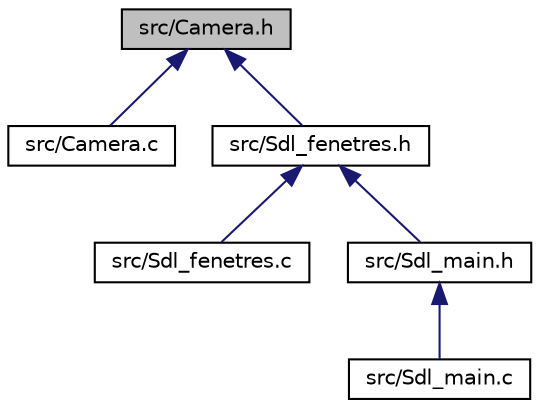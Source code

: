 digraph "src/Camera.h"
{
  edge [fontname="Helvetica",fontsize="10",labelfontname="Helvetica",labelfontsize="10"];
  node [fontname="Helvetica",fontsize="10",shape=record];
  Node1 [label="src/Camera.h",height=0.2,width=0.4,color="black", fillcolor="grey75", style="filled", fontcolor="black"];
  Node1 -> Node2 [dir="back",color="midnightblue",fontsize="10",style="solid",fontname="Helvetica"];
  Node2 [label="src/Camera.c",height=0.2,width=0.4,color="black", fillcolor="white", style="filled",URL="$Camera_8c.html"];
  Node1 -> Node3 [dir="back",color="midnightblue",fontsize="10",style="solid",fontname="Helvetica"];
  Node3 [label="src/Sdl_fenetres.h",height=0.2,width=0.4,color="black", fillcolor="white", style="filled",URL="$Sdl__fenetres_8h.html"];
  Node3 -> Node4 [dir="back",color="midnightblue",fontsize="10",style="solid",fontname="Helvetica"];
  Node4 [label="src/Sdl_fenetres.c",height=0.2,width=0.4,color="black", fillcolor="white", style="filled",URL="$Sdl__fenetres_8c.html"];
  Node3 -> Node5 [dir="back",color="midnightblue",fontsize="10",style="solid",fontname="Helvetica"];
  Node5 [label="src/Sdl_main.h",height=0.2,width=0.4,color="black", fillcolor="white", style="filled",URL="$Sdl__main_8h.html"];
  Node5 -> Node6 [dir="back",color="midnightblue",fontsize="10",style="solid",fontname="Helvetica"];
  Node6 [label="src/Sdl_main.c",height=0.2,width=0.4,color="black", fillcolor="white", style="filled",URL="$Sdl__main_8c.html"];
}
